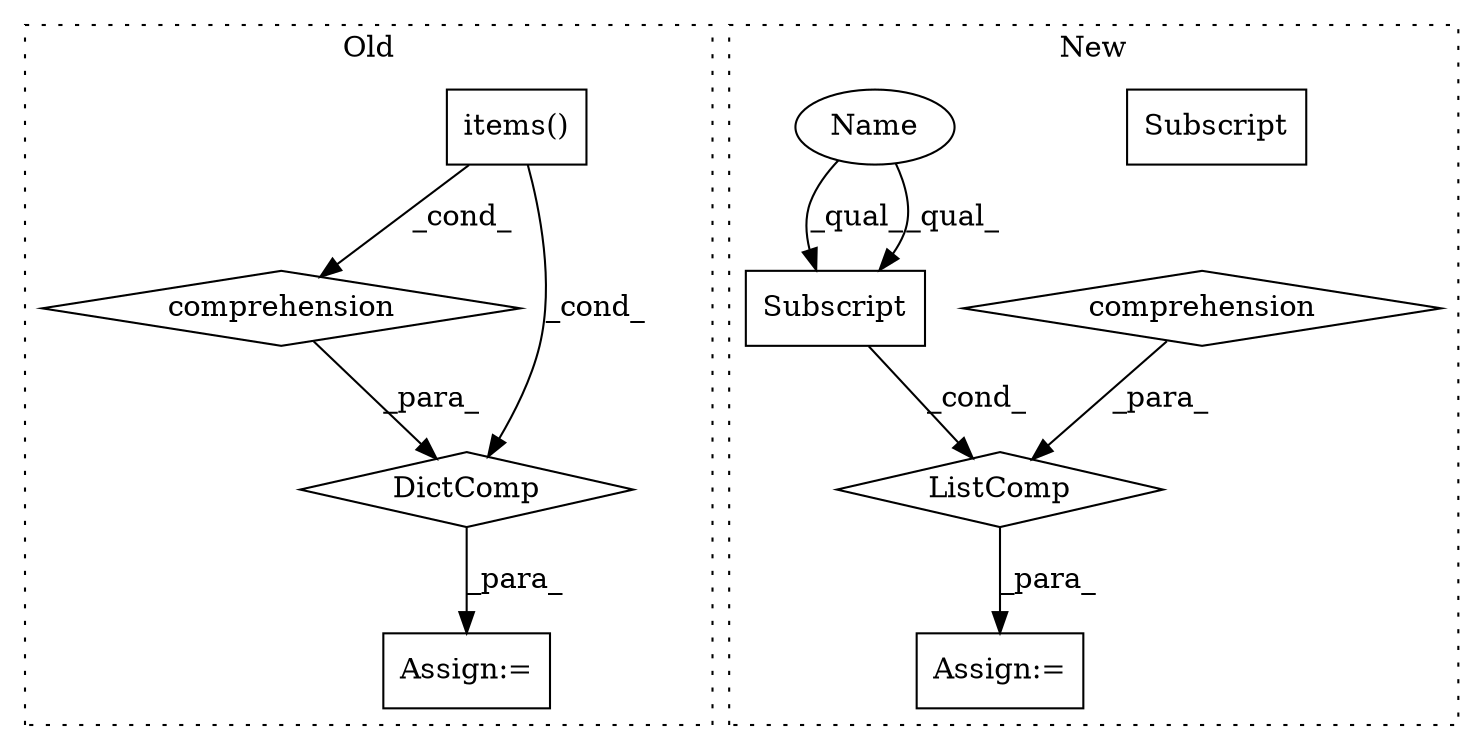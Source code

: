 digraph G {
subgraph cluster0 {
1 [label="items()" a="75" s="4062" l="16" shape="box"];
4 [label="comprehension" a="45" s="4048" l="3" shape="diamond"];
5 [label="DictComp" a="84" s="4024" l="55" shape="diamond"];
6 [label="Assign:=" a="68" s="4021" l="3" shape="box"];
label = "Old";
style="dotted";
}
subgraph cluster1 {
2 [label="ListComp" a="106" s="4028" l="40" shape="diamond"];
3 [label="comprehension" a="45" s="4048" l="3" shape="diamond"];
7 [label="Subscript" a="63" s="4029,0" l="18,0" shape="box"];
8 [label="Assign:=" a="68" s="4025" l="3" shape="box"];
9 [label="Subscript" a="63" s="4029,0" l="18,0" shape="box"];
10 [label="Name" a="87" s="4029" l="4" shape="ellipse"];
label = "New";
style="dotted";
}
1 -> 5 [label="_cond_"];
1 -> 4 [label="_cond_"];
2 -> 8 [label="_para_"];
3 -> 2 [label="_para_"];
4 -> 5 [label="_para_"];
5 -> 6 [label="_para_"];
9 -> 2 [label="_cond_"];
10 -> 9 [label="_qual_"];
10 -> 9 [label="_qual_"];
}
